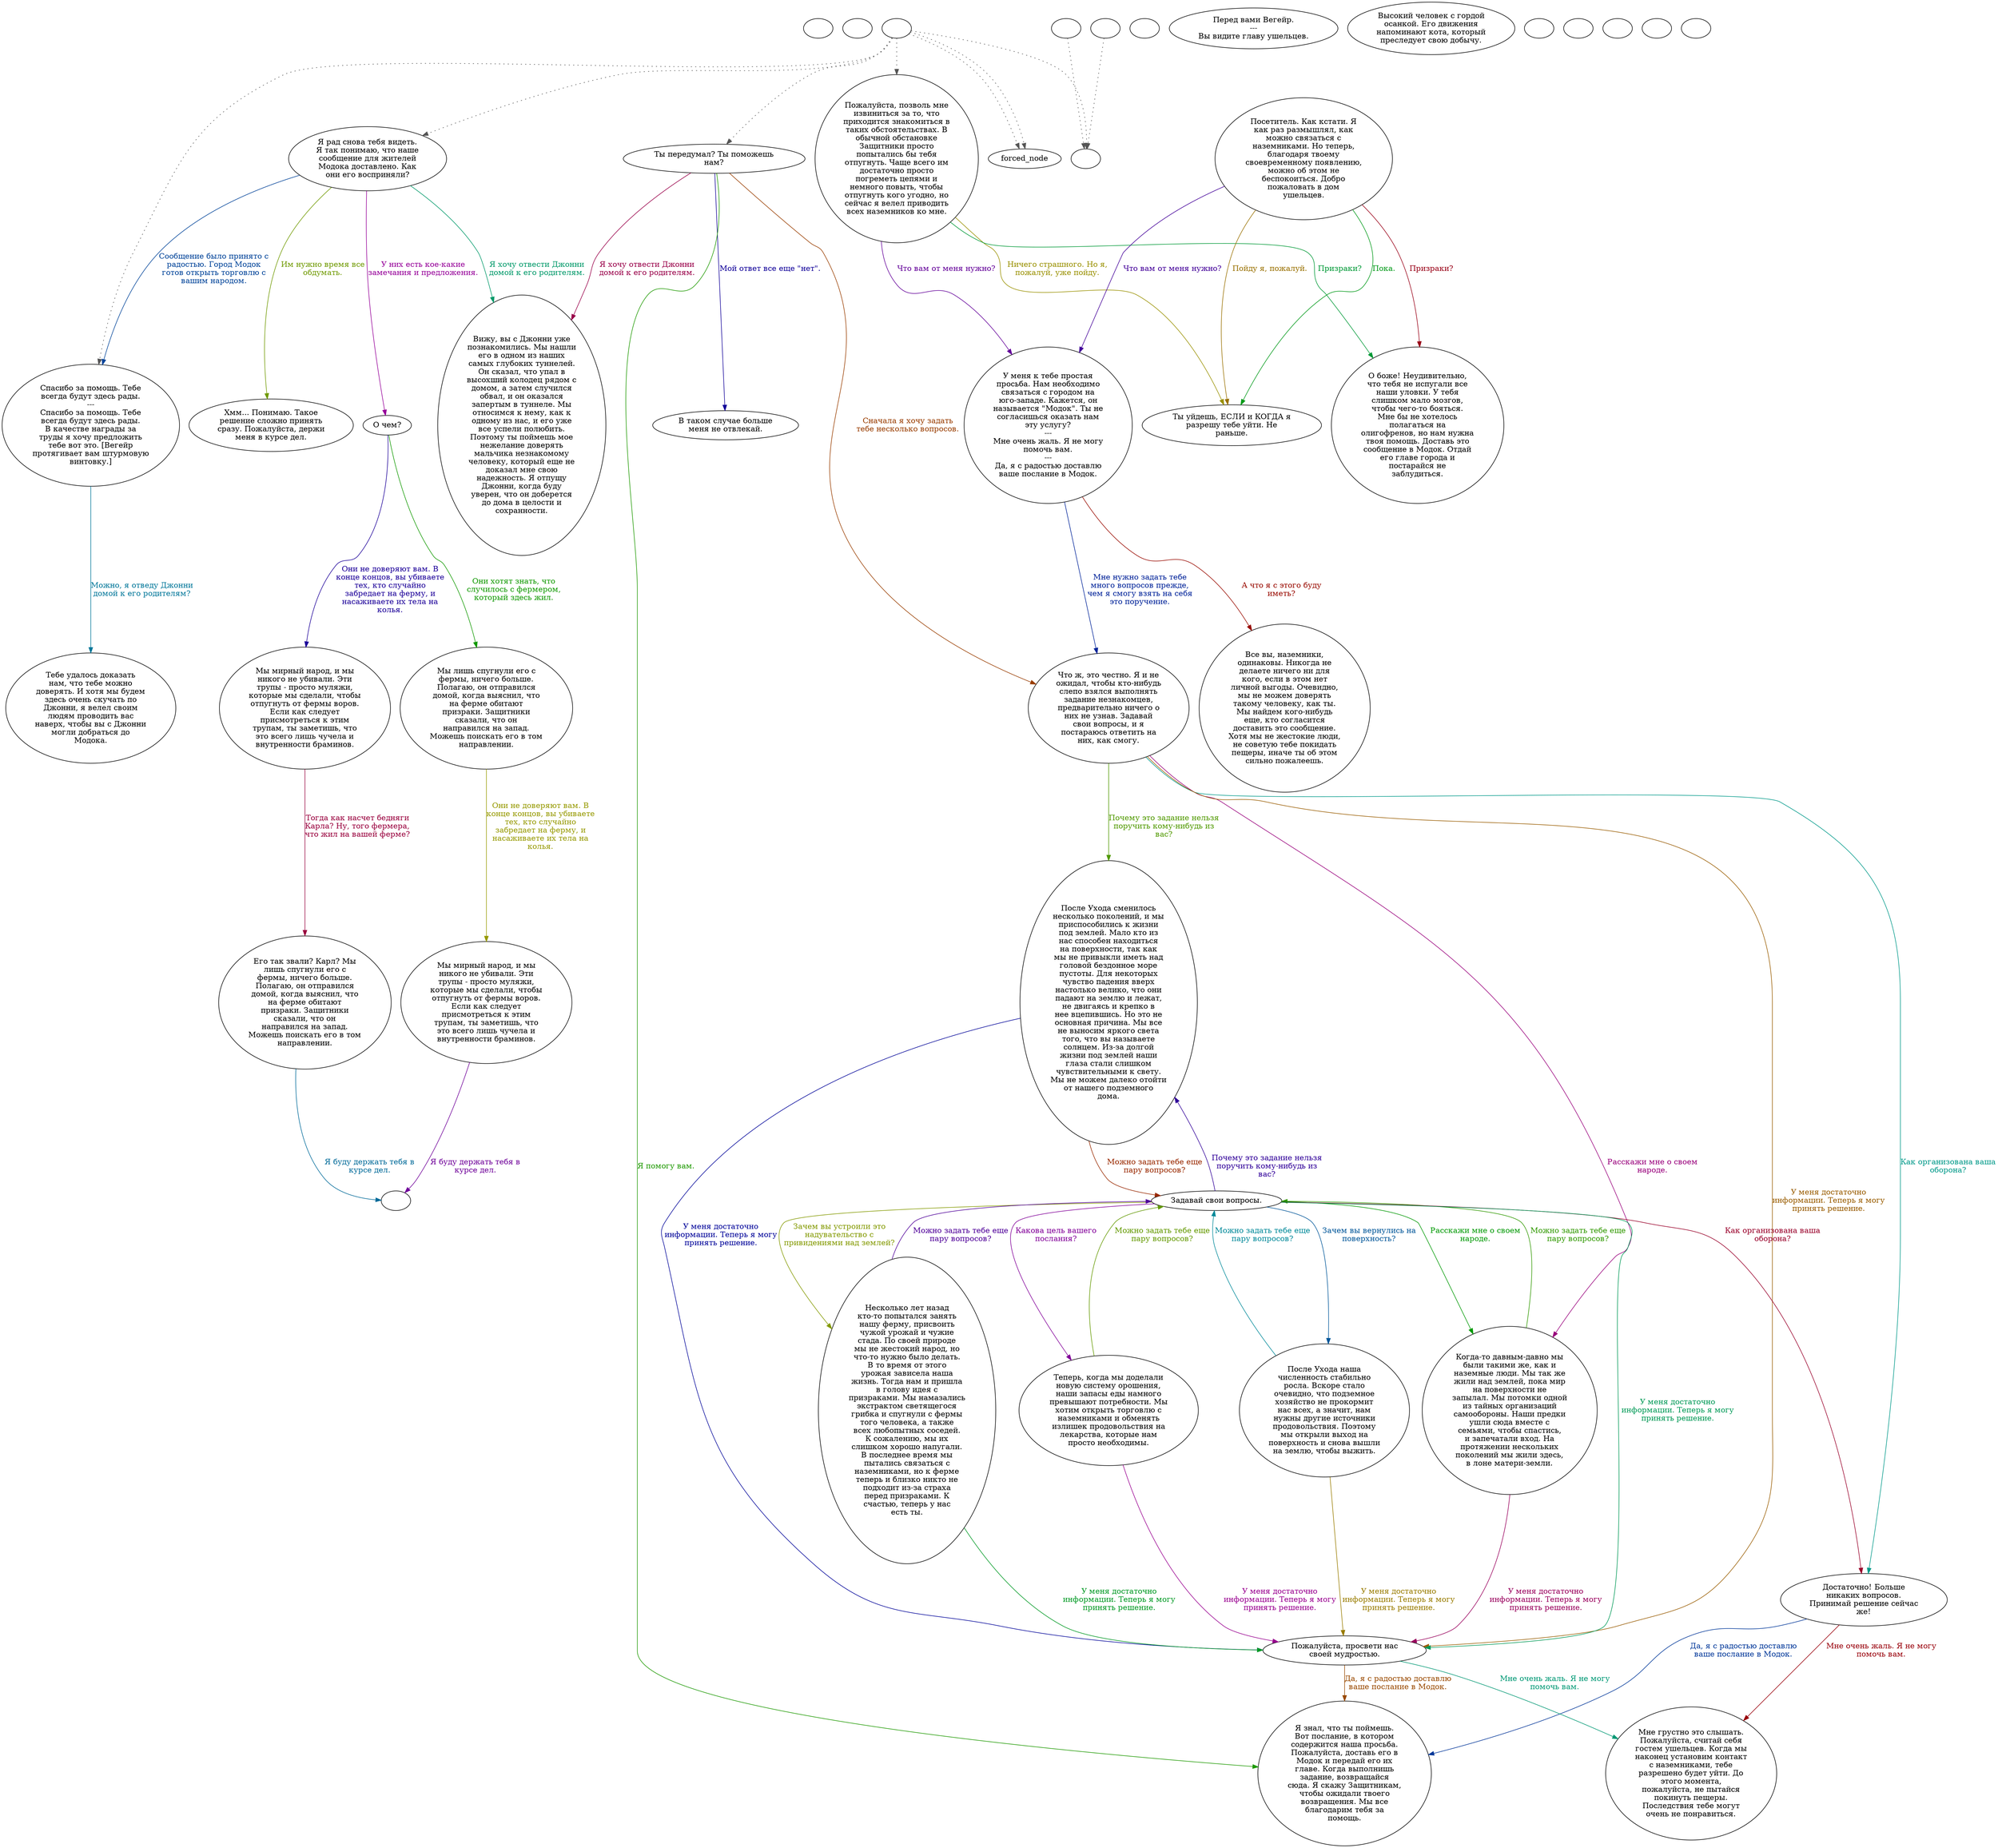 digraph mcVegeir {
  "start" [style=filled       fillcolor="#FFFFFF"       color="#000000"]
  "start" [label=""]
  "critter_p_proc" [style=filled       fillcolor="#FFFFFF"       color="#000000"]
  "critter_p_proc" [label=""]
  "pickup_p_proc" [style=filled       fillcolor="#FFFFFF"       color="#000000"]
  "pickup_p_proc" -> "Node998" [style=dotted color="#555555"]
  "pickup_p_proc" [label=""]
  "talk_p_proc" [style=filled       fillcolor="#FFFFFF"       color="#000000"]
  "talk_p_proc" -> "forced_node" [style=dotted color="#555555"]
  "talk_p_proc" -> "forced_node" [style=dotted color="#555555"]
  "talk_p_proc" -> "Node998" [style=dotted color="#555555"]
  "talk_p_proc" -> "Node003" [style=dotted color="#555555"]
  "talk_p_proc" -> "Node001" [style=dotted color="#555555"]
  "talk_p_proc" -> "Node002" [style=dotted color="#555555"]
  "talk_p_proc" -> "Node010" [style=dotted color="#555555"]
  "talk_p_proc" [label=""]
  "destroy_p_proc" [style=filled       fillcolor="#FFFFFF"       color="#000000"]
  "destroy_p_proc" [label=""]
  "look_at_p_proc" [style=filled       fillcolor="#FFFFFF"       color="#000000"]
  "look_at_p_proc" [label="Перед вами Вегейр.\n---\nВы видите главу ушельцев."]
  "description_p_proc" [style=filled       fillcolor="#FFFFFF"       color="#000000"]
  "description_p_proc" [label="Высокий человек с гордой\nосанкой. Его движения\nнапоминают кота, который\nпреследует свою добычу."]
  "use_skill_on_p_proc" [style=filled       fillcolor="#FFFFFF"       color="#000000"]
  "use_skill_on_p_proc" [label=""]
  "damage_p_proc" [style=filled       fillcolor="#FFFFFF"       color="#000000"]
  "damage_p_proc" -> "Node998" [style=dotted color="#555555"]
  "damage_p_proc" [label=""]
  "map_enter_p_proc" [style=filled       fillcolor="#FFFFFF"       color="#000000"]
  "map_enter_p_proc" [label=""]
  "combat_p_proc" [style=filled       fillcolor="#FFFFFF"       color="#000000"]
  "combat_p_proc" [label=""]
  "Node000" [style=filled       fillcolor="#FFFFFF"       color="#000000"]
  "Node000" [label="Посетитель. Как кстати. Я\nкак раз размышлял, как\nможно связаться с\nназемниками. Но теперь,\nблагодаря твоему\nсвоевременному появлению,\nможно об этом не\nбеспокоиться. Добро\nпожаловать в дом\nушельцев."]
  "Node000" -> "Node011" [label="Пойду я, пожалуй." color="#997000" fontcolor="#997000"]
  "Node000" -> "Node012" [label="Что вам от меня нужно?" color="#430099" fontcolor="#430099"]
  "Node000" -> "Node011" [label="Пока." color="#009917" fontcolor="#009917"]
  "Node000" -> "Node035" [label="Призраки?" color="#990016" fontcolor="#990016"]
  "Node001" [style=filled       fillcolor="#FFFFFF"       color="#000000"]
  "Node001" [label="Я рад снова тебя видеть.\nЯ так понимаю, что наше\nсообщение для жителей\nМодока доставлено. Как\nони его восприняли?"]
  "Node001" -> "Node003" [label="Сообщение было принято с\nрадостью. Город Модок\nготов открыть торговлю с\nвашим народом." color="#004399" fontcolor="#004399"]
  "Node001" -> "Node026" [label="Им нужно время все\nобдумать." color="#6F9900" fontcolor="#6F9900"]
  "Node001" -> "Node028" [label="У них есть кое-какие\nзамечания и предложения." color="#960099" fontcolor="#960099"]
  "Node001" -> "Node033" [label="Я хочу отвести Джонни\nдомой к его родителям." color="#009969" fontcolor="#009969"]
  "Node002" [style=filled       fillcolor="#FFFFFF"       color="#000000"]
  "Node002" [label="Ты передумал? Ты поможешь\nнам?"]
  "Node002" -> "Node013" [label="Сначала я хочу задать\nтебе несколько вопросов." color="#993D00" fontcolor="#993D00"]
  "Node002" -> "Node027" [label="Мой ответ все еще \"нет\"." color="#100099" fontcolor="#100099"]
  "Node002" -> "Node024" [label="Я помогу вам." color="#1D9900" fontcolor="#1D9900"]
  "Node002" -> "Node033" [label="Я хочу отвести Джонни\nдомой к его родителям." color="#990049" fontcolor="#990049"]
  "Node003" [style=filled       fillcolor="#FFFFFF"       color="#000000"]
  "Node003" [label="Спасибо за помощь. Тебе\nвсегда будут здесь рады.\n---\nСпасибо за помощь. Тебе\nвсегда будут здесь рады.\nВ качестве награды за\nтруды я хочу предложить\nтебе вот это. [Вегейр\nпротягивает вам штурмовую\nвинтовку.]"]
  "Node003" -> "Node034" [label="Можно, я отведу Джонни\nдомой к его родителям?" color="#007699" fontcolor="#007699"]
  "Node010" [style=filled       fillcolor="#FFFFFF"       color="#000000"]
  "Node010" [label="Пожалуйста, позволь мне\nизвиниться за то, что\nприходится знакомиться в\nтаких обстоятельствах. В\nобычной обстановке\nЗащитники просто\nпопытались бы тебя\nотпугнуть. Чаще всего им\nдостаточно просто\nпогреметь цепями и\nнемного повыть, чтобы\nотпугнуть кого угодно, но\nсейчас я велел приводить\nвсех наземников ко мне."]
  "Node010" -> "Node011" [label="Ничего страшного. Но я,\nпожалуй, уже пойду." color="#999000" fontcolor="#999000"]
  "Node010" -> "Node012" [label="Что вам от меня нужно?" color="#630099" fontcolor="#630099"]
  "Node010" -> "Node035" [label="Призраки?" color="#009936" fontcolor="#009936"]
  "Node011" [style=filled       fillcolor="#FFFFFF"       color="#000000"]
  "Node011" [label="Ты уйдешь, ЕСЛИ и КОГДА я\nразрешу тебе уйти. Не\nраньше."]
  "Node012" [style=filled       fillcolor="#FFFFFF"       color="#000000"]
  "Node012" [label="У меня к тебе простая\nпросьба. Нам необходимо\nсвязаться с городом на\nюго-западе. Кажется, он\nназывается \"Модок\". Ты не\nсогласишься оказать нам\nэту услугу?\n---\nМне очень жаль. Я не могу\nпомочь вам.\n---\nДа, я с радостью доставлю\nваше послание в Модок."]
  "Node012" -> "Node025" [label="А что я с этого буду\nиметь?" color="#990A00" fontcolor="#990A00"]
  "Node012" -> "Node013" [label="Мне нужно задать тебе\nмного вопросов прежде,\nчем я смогу взять на себя\nэто поручение." color="#002399" fontcolor="#002399"]
  "Node013" [style=filled       fillcolor="#FFFFFF"       color="#000000"]
  "Node013" [label="Что ж, это честно. Я и не\nожидал, чтобы кто-нибудь\nслепо взялся выполнять\nзадание незнакомцев,\nпредварительно ничего о\nних не узнав. Задавай\nсвои вопросы, и я\nпостараюсь ответить на\nних, как смогу."]
  "Node013" -> "Node016" [label="Почему это задание нельзя\nпоручить кому-нибудь из\nвас?" color="#509900" fontcolor="#509900"]
  "Node013" -> "Node017" [label="Расскажи мне о своем\nнароде." color="#99007C" fontcolor="#99007C"]
  "Node013" -> "Node020" [label="Как организована ваша\nоборона?" color="#009989" fontcolor="#009989"]
  "Node013" -> "Node023" [label="У меня достаточно\nинформации. Теперь я могу\nпринять решение." color="#995C00" fontcolor="#995C00"]
  "Node015" [style=filled       fillcolor="#FFFFFF"       color="#000000"]
  "Node015" [label="Задавай свои вопросы."]
  "Node015" -> "Node016" [label="Почему это задание нельзя\nпоручить кому-нибудь из\nвас?" color="#300099" fontcolor="#300099"]
  "Node015" -> "Node017" [label="Расскажи мне о своем\nнароде." color="#009903" fontcolor="#009903"]
  "Node015" -> "Node020" [label="Как организована ваша\nоборона?" color="#99002A" fontcolor="#99002A"]
  "Node015" -> "Node018" [label="Зачем вы вернулись на\nповерхность?" color="#005699" fontcolor="#005699"]
  "Node015" -> "Node019" [label="Зачем вы устроили это\nнадувательство с\nпривидениями над землей?" color="#839900" fontcolor="#839900"]
  "Node015" -> "Node022" [label="Какова цель вашего\nпослания?" color="#820099" fontcolor="#820099"]
  "Node015" -> "Node023" [label="У меня достаточно\nинформации. Теперь я могу\nпринять решение." color="#009956" fontcolor="#009956"]
  "Node016" [style=filled       fillcolor="#FFFFFF"       color="#000000"]
  "Node016" [label="После Ухода сменилось\nнесколько поколений, и мы\nприспособились к жизни\nпод землей. Мало кто из\nнас способен находиться\nна поверхности, так как\nмы не привыкли иметь над\nголовой бездонное море\nпустоты. Для некоторых\nчувство падения вверх\nнастолько велико, что они\nпадают на землю и лежат,\nне двигаясь и крепко в\nнее вцепившись. Но это не\nосновная причина. Мы все\nне выносим яркого света\nтого, что вы называете\nсолнцем. Из-за долгой\nжизни под землей наши\nглаза стали слишком\nчувствительными к свету.\nМы не можем далеко отойти\nот нашего подземного\nдома."]
  "Node016" -> "Node015" [label="Можно задать тебе еще\nпару вопросов?" color="#992900" fontcolor="#992900"]
  "Node016" -> "Node023" [label="У меня достаточно\nинформации. Теперь я могу\nпринять решение." color="#000399" fontcolor="#000399"]
  "Node017" [style=filled       fillcolor="#FFFFFF"       color="#000000"]
  "Node017" [label="Когда-то давным-давно мы\nбыли такими же, как и\nназемные люди. Мы так же\nжили над землей, пока мир\nна поверхности не\nзапылал. Мы потомки одной\nиз тайных организаций\nсамообороны. Наши предки\nушли сюда вместе с\nсемьями, чтобы спастись,\nи запечатали вход. На\nпротяжении нескольких\nпоколений мы жили здесь,\nв лоне матери-земли."]
  "Node017" -> "Node015" [label="Можно задать тебе еще\nпару вопросов?" color="#309900" fontcolor="#309900"]
  "Node017" -> "Node023" [label="У меня достаточно\nинформации. Теперь я могу\nпринять решение." color="#99005D" fontcolor="#99005D"]
  "Node018" [style=filled       fillcolor="#FFFFFF"       color="#000000"]
  "Node018" [label="После Ухода наша\nчисленность стабильно\nросла. Вскоре стало\nочевидно, что подземное\nхозяйство не прокормит\nнас всех, а значит, нам\nнужны другие источники\nпродовольствия. Поэтому\nмы открыли выход на\nповерхность и снова вышли\nна землю, чтобы выжить."]
  "Node018" -> "Node015" [label="Можно задать тебе еще\nпару вопросов?" color="#008999" fontcolor="#008999"]
  "Node018" -> "Node023" [label="У меня достаточно\nинформации. Теперь я могу\nпринять решение." color="#997C00" fontcolor="#997C00"]
  "Node019" [style=filled       fillcolor="#FFFFFF"       color="#000000"]
  "Node019" [label="Несколько лет назад\nкто-то попытался занять\nнашу ферму, присвоить\nчужой урожай и чужие\nстада. По своей природе\nмы не жестокий народ, но\nчто-то нужно было делать.\nВ то время от этого\nурожая зависела наша\nжизнь. Тогда нам и пришла\nв голову идея с\nпризраками. Мы намазались\nэкстрактом светящегося\nгрибка и спугнули с фермы\nтого человека, а также\nвсех любопытных соседей.\nК сожалению, мы их\nслишком хорошо напугали.\nВ последнее время мы\nпытались связаться с\nназемниками, но к ферме\nтеперь и близко никто не\nподходит из-за страха\nперед призраками. К\nсчастью, теперь у нас\nесть ты."]
  "Node019" -> "Node015" [label="Можно задать тебе еще\nпару вопросов?" color="#4F0099" fontcolor="#4F0099"]
  "Node019" -> "Node023" [label="У меня достаточно\nинформации. Теперь я могу\nпринять решение." color="#009923" fontcolor="#009923"]
  "Node020" [style=filled       fillcolor="#FFFFFF"       color="#000000"]
  "Node020" [label="Достаточно! Больше\nникаких вопросов.\nПринимай решение сейчас\nже!"]
  "Node020" -> "Node021" [label="Мне очень жаль. Я не могу\nпомочь вам." color="#99000A" fontcolor="#99000A"]
  "Node020" -> "Node024" [label="Да, я с радостью доставлю\nваше послание в Модок." color="#003799" fontcolor="#003799"]
  "Node021" [style=filled       fillcolor="#FFFFFF"       color="#000000"]
  "Node021" [label="Мне грустно это слышать.\nПожалуйста, считай себя\nгостем ушельцев. Когда мы\nнаконец установим контакт\nс наземниками, тебе\nразрешено будет уйти. До\nэтого момента,\nпожалуйста, не пытайся\nпокинуть пещеры.\nПоследствия тебе могут\nочень не понравиться."]
  "Node022" [style=filled       fillcolor="#FFFFFF"       color="#000000"]
  "Node022" [label="Теперь, когда мы доделали\nновую систему орошения,\nнаши запасы еды намного\nпревышают потребности. Мы\nхотим открыть торговлю с\nназемниками и обменять\nизлишек продовольствия на\nлекарства, которые нам\nпросто необходимы."]
  "Node022" -> "Node015" [label="Можно задать тебе еще\nпару вопросов?" color="#639900" fontcolor="#639900"]
  "Node022" -> "Node023" [label="У меня достаточно\nинформации. Теперь я могу\nпринять решение." color="#990090" fontcolor="#990090"]
  "Node023" [style=filled       fillcolor="#FFFFFF"       color="#000000"]
  "Node023" [label="Пожалуйста, просвети нас\nсвоей мудростью."]
  "Node023" -> "Node021" [label="Мне очень жаль. Я не могу\nпомочь вам." color="#009975" fontcolor="#009975"]
  "Node023" -> "Node024" [label="Да, я с радостью доставлю\nваше послание в Модок." color="#994900" fontcolor="#994900"]
  "Node024" [style=filled       fillcolor="#FFFFFF"       color="#000000"]
  "Node024" [label="Я знал, что ты поймешь.\nВот послание, в котором\nсодержится наша просьба.\nПожалуйста, доставь его в\nМодок и передай его их\nглаве. Когда выполнишь\nзадание, возвращайся\nсюда. Я скажу Защитникам,\nчтобы ожидали твоего\nвозвращения. Мы все\nблагодарим тебя за\nпомощь."]
  "Node025" [style=filled       fillcolor="#FFFFFF"       color="#000000"]
  "Node025" [label="Все вы, наземники,\nодинаковы. Никогда не\nделаете ничего ни для\nкого, если в этом нет\nличной выгоды. Очевидно,\nмы не можем доверять\nтакому человеку, как ты.\nМы найдем кого-нибудь\nеще, кто согласится\nдоставить это сообщение.\nХотя мы не жестокие люди,\nне советую тебе покидать\nпещеры, иначе ты об этом\nсильно пожалеешь."]
  "Node026" [style=filled       fillcolor="#FFFFFF"       color="#000000"]
  "Node026" [label="Хмм... Понимаю. Такое\nрешение сложно принять\nсразу. Пожалуйста, держи\nменя в курсе дел."]
  "Node027" [style=filled       fillcolor="#FFFFFF"       color="#000000"]
  "Node027" [label="В таком случае больше\nменя не отвлекай."]
  "Node028" [style=filled       fillcolor="#FFFFFF"       color="#000000"]
  "Node028" [label="О чем?"]
  "Node028" -> "Node029" [label="Они не доверяют вам. В\nконце концов, вы убиваете\nтех, кто случайно\nзабредает на ферму, и\nнасаживаете их тела на\nколья." color="#1C0099" fontcolor="#1C0099"]
  "Node028" -> "Node031" [label="Они хотят знать, что\nслучилось с фермером,\nкоторый здесь жил." color="#109900" fontcolor="#109900"]
  "Node029" [style=filled       fillcolor="#FFFFFF"       color="#000000"]
  "Node029" [label="Мы мирный народ, и мы\nникого не убивали. Эти\nтрупы - просто муляжи,\nкоторые мы сделали, чтобы\nотпугнуть от фермы воров.\nЕсли как следует\nприсмотреться к этим\nтрупам, ты заметишь, что\nэто всего лишь чучела и\nвнутренности браминов."]
  "Node029" -> "Node030" [label="Тогда как насчет бедняги\nКарла? Ну, того фермера,\nчто жил на вашей ферме?" color="#99003D" fontcolor="#99003D"]
  "Node030" [style=filled       fillcolor="#FFFFFF"       color="#000000"]
  "Node030" [label="Его так звали? Карл? Мы\nлишь спугнули его с\nфермы, ничего больше.\nПолагаю, он отправился\nдомой, когда выяснил, что\nна ферме обитают\nпризраки. Защитники\nсказали, что он\nнаправился на запад.\nМожешь поискать его в том\nнаправлении."]
  "Node030" -> "Node999" [label="Я буду держать тебя в\nкурсе дел." color="#006A99" fontcolor="#006A99"]
  "Node031" [style=filled       fillcolor="#FFFFFF"       color="#000000"]
  "Node031" [label="Мы лишь спугнули его с\nфермы, ничего больше.\nПолагаю, он отправился\nдомой, когда выяснил, что\nна ферме обитают\nпризраки. Защитники\nсказали, что он\nнаправился на запад.\nМожешь поискать его в том\nнаправлении."]
  "Node031" -> "Node032" [label="Они не доверяют вам. В\nконце концов, вы убиваете\nтех, кто случайно\nзабредает на ферму, и\nнасаживаете их тела на\nколья." color="#969900" fontcolor="#969900"]
  "Node032" [style=filled       fillcolor="#FFFFFF"       color="#000000"]
  "Node032" [label="Мы мирный народ, и мы\nникого не убивали. Эти\nтрупы - просто муляжи,\nкоторые мы сделали, чтобы\nотпугнуть от фермы воров.\nЕсли как следует\nприсмотреться к этим\nтрупам, ты заметишь, что\nэто всего лишь чучела и\nвнутренности браминов."]
  "Node032" -> "Node999" [label="Я буду держать тебя в\nкурсе дел." color="#6F0099" fontcolor="#6F0099"]
  "Node033" [style=filled       fillcolor="#FFFFFF"       color="#000000"]
  "Node033" [label="Вижу, вы с Джонни уже\nпознакомились. Мы нашли\nего в одном из наших\nсамых глубоких туннелей.\nОн сказал, что упал в\nвысохший колодец рядом с\nдомом, а затем случился\nобвал, и он оказался\nзапертым в туннеле. Мы\nотносимся к нему, как к\nодному из нас, и его уже\nвсе успели полюбить.\nПоэтому ты поймешь мое\nнежелание доверять\nмальчика незнакомому\nчеловеку, который еще не\nдоказал мне свою\nнадежность. Я отпущу\nДжонни, когда буду\nуверен, что он доберется\nдо дома в целости и\nсохранности."]
  "Node034" [style=filled       fillcolor="#FFFFFF"       color="#000000"]
  "Node034" [label="Тебе удалось доказать\nнам, что тебе можно\nдоверять. И хотя мы будем\nздесь очень скучать по\nДжонни, я велел своим\nлюдям проводить вас\nнаверх, чтобы вы с Джонни\nмогли добраться до\nМодока."]
  "Node035" [style=filled       fillcolor="#FFFFFF"       color="#000000"]
  "Node035" [label="О боже! Неудивительно,\nчто тебя не испугали все\nнаши уловки. У тебя\nслишком мало мозгов,\nчтобы чего-то бояться.\nМне бы не хотелось\nполагаться на\nолигофренов, но нам нужна\nтвоя помощь. Доставь это\nсообщение в Модок. Отдай\nего главе города и\nпостарайся не\nзаблудиться."]
  "Node999" [style=filled       fillcolor="#FFFFFF"       color="#000000"]
  "Node999" [label=""]
  "Node998" [style=filled       fillcolor="#FFFFFF"       color="#000000"]
  "Node998" [label=""]
  "timed_event_p_proc" [style=filled       fillcolor="#FFFFFF"       color="#000000"]
  "timed_event_p_proc" [label=""]
  "Node990" [style=filled       fillcolor="#FFFFFF"       color="#000000"]
  "Node990" [label=""]
}